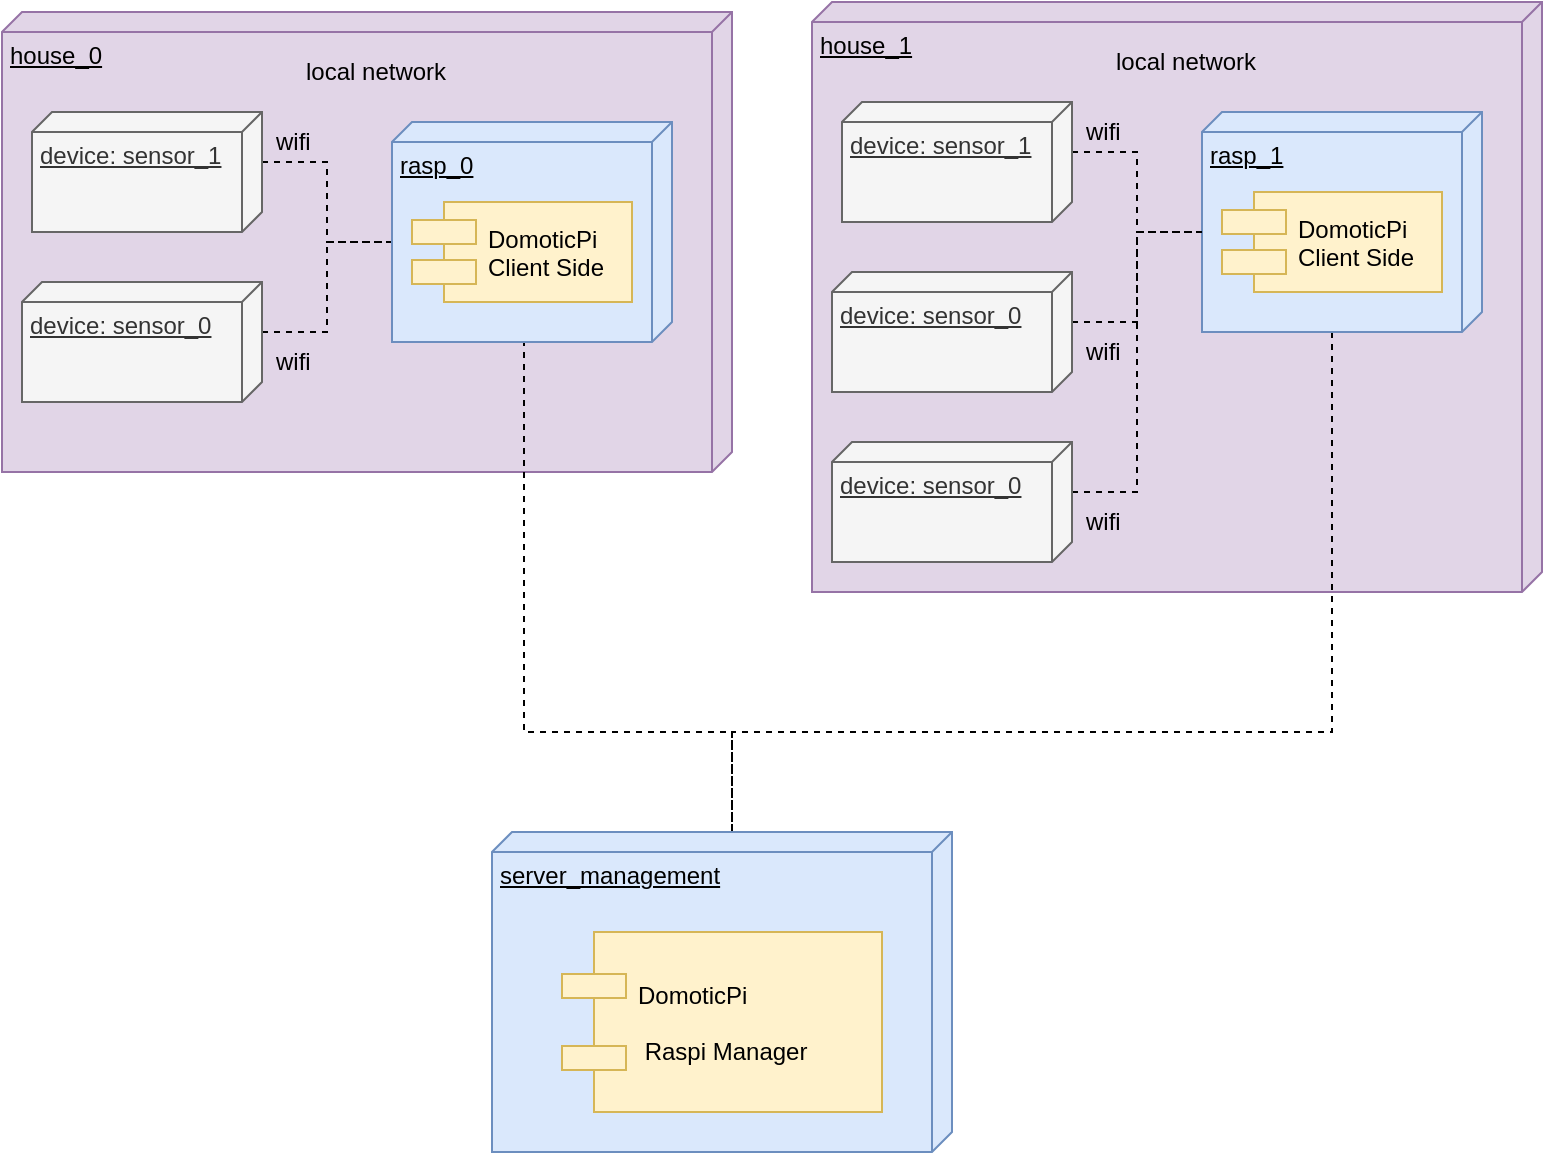 <mxfile version="12.1.0" type="device" pages="1"><diagram name="Page-1" id="5f0bae14-7c28-e335-631c-24af17079c00"><mxGraphModel dx="1005" dy="452" grid="1" gridSize="10" guides="1" tooltips="1" connect="1" arrows="1" fold="1" page="1" pageScale="1" pageWidth="1100" pageHeight="850" background="#ffffff" math="0" shadow="0"><root><mxCell id="0"/><mxCell id="1" parent="0"/><mxCell id="h_Je-ZKgO5HlVqoz7KS_-7" value="house_0" style="verticalAlign=top;align=left;spacingTop=8;spacingLeft=2;spacingRight=12;shape=cube;size=10;direction=south;fontStyle=4;html=1;fillColor=#e1d5e7;strokeColor=#9673a6;" vertex="1" parent="1"><mxGeometry x="185" y="160" width="365" height="230" as="geometry"/></mxCell><mxCell id="h_Je-ZKgO5HlVqoz7KS_-10" style="edgeStyle=orthogonalEdgeStyle;rounded=0;orthogonalLoop=1;jettySize=auto;html=1;exitX=0;exitY=0;exitDx=25;exitDy=0;exitPerimeter=0;entryX=0;entryY=0;entryDx=60;entryDy=140;entryPerimeter=0;endArrow=none;endFill=0;dashed=1;" edge="1" parent="1" source="h_Je-ZKgO5HlVqoz7KS_-6" target="h_Je-ZKgO5HlVqoz7KS_-8"><mxGeometry relative="1" as="geometry"/></mxCell><mxCell id="h_Je-ZKgO5HlVqoz7KS_-6" value="device: sensor_1" style="verticalAlign=top;align=left;spacingTop=8;spacingLeft=2;spacingRight=12;shape=cube;size=10;direction=south;fontStyle=4;html=1;fillColor=#f5f5f5;strokeColor=#666666;fontColor=#333333;" vertex="1" parent="1"><mxGeometry x="200" y="210" width="115" height="60" as="geometry"/></mxCell><mxCell id="h_Je-ZKgO5HlVqoz7KS_-12" style="edgeStyle=orthogonalEdgeStyle;rounded=0;orthogonalLoop=1;jettySize=auto;html=1;exitX=0;exitY=0;exitDx=25;exitDy=0;exitPerimeter=0;entryX=0;entryY=0;entryDx=60;entryDy=140;entryPerimeter=0;endArrow=none;endFill=0;dashed=1;" edge="1" parent="1" source="h_Je-ZKgO5HlVqoz7KS_-1" target="h_Je-ZKgO5HlVqoz7KS_-8"><mxGeometry relative="1" as="geometry"/></mxCell><mxCell id="h_Je-ZKgO5HlVqoz7KS_-1" value="device: sensor_0" style="verticalAlign=top;align=left;spacingTop=8;spacingLeft=2;spacingRight=12;shape=cube;size=10;direction=south;fontStyle=4;html=1;fillColor=#f5f5f5;strokeColor=#666666;fontColor=#333333;" vertex="1" parent="1"><mxGeometry x="195" y="295" width="120" height="60" as="geometry"/></mxCell><mxCell id="h_Je-ZKgO5HlVqoz7KS_-31" style="edgeStyle=orthogonalEdgeStyle;rounded=0;orthogonalLoop=1;jettySize=auto;html=1;exitX=0;exitY=0;exitDx=110;exitDy=75;exitPerimeter=0;entryX=0;entryY=0;entryDx=0;entryDy=110;entryPerimeter=0;endArrow=none;endFill=0;dashed=1;" edge="1" parent="1" source="h_Je-ZKgO5HlVqoz7KS_-8" target="h_Je-ZKgO5HlVqoz7KS_-29"><mxGeometry relative="1" as="geometry"><Array as="points"><mxPoint x="446" y="520"/><mxPoint x="550" y="520"/></Array></mxGeometry></mxCell><mxCell id="h_Je-ZKgO5HlVqoz7KS_-8" value="rasp_0" style="verticalAlign=top;align=left;spacingTop=8;spacingLeft=2;spacingRight=12;shape=cube;size=10;direction=south;fontStyle=4;html=1;fillColor=#dae8fc;strokeColor=#6c8ebf;" vertex="1" parent="1"><mxGeometry x="380" y="215" width="140" height="110" as="geometry"/></mxCell><mxCell id="h_Je-ZKgO5HlVqoz7KS_-9" value="DomoticPi&#10;Client Side" style="shape=component;align=left;spacingLeft=36;fillColor=#fff2cc;strokeColor=#d6b656;" vertex="1" parent="1"><mxGeometry x="390" y="255" width="110" height="50" as="geometry"/></mxCell><mxCell id="h_Je-ZKgO5HlVqoz7KS_-13" value="wifi" style="text;html=1;resizable=0;points=[];autosize=1;align=left;verticalAlign=top;spacingTop=-4;" vertex="1" parent="1"><mxGeometry x="320" y="215" width="30" height="20" as="geometry"/></mxCell><mxCell id="h_Je-ZKgO5HlVqoz7KS_-14" value="wifi" style="text;html=1;resizable=0;points=[];autosize=1;align=left;verticalAlign=top;spacingTop=-4;" vertex="1" parent="1"><mxGeometry x="320" y="325" width="30" height="20" as="geometry"/></mxCell><mxCell id="h_Je-ZKgO5HlVqoz7KS_-15" value="local network" style="text;html=1;resizable=0;points=[];autosize=1;align=left;verticalAlign=top;spacingTop=-4;" vertex="1" parent="1"><mxGeometry x="335" y="180" width="90" height="20" as="geometry"/></mxCell><mxCell id="h_Je-ZKgO5HlVqoz7KS_-16" value="house_1" style="verticalAlign=top;align=left;spacingTop=8;spacingLeft=2;spacingRight=12;shape=cube;size=10;direction=south;fontStyle=4;html=1;fillColor=#e1d5e7;strokeColor=#9673a6;" vertex="1" parent="1"><mxGeometry x="590" y="155" width="365" height="295" as="geometry"/></mxCell><mxCell id="h_Je-ZKgO5HlVqoz7KS_-17" style="edgeStyle=orthogonalEdgeStyle;rounded=0;orthogonalLoop=1;jettySize=auto;html=1;exitX=0;exitY=0;exitDx=25;exitDy=0;exitPerimeter=0;entryX=0;entryY=0;entryDx=60;entryDy=140;entryPerimeter=0;endArrow=none;endFill=0;dashed=1;" edge="1" parent="1" source="h_Je-ZKgO5HlVqoz7KS_-18" target="h_Je-ZKgO5HlVqoz7KS_-21"><mxGeometry relative="1" as="geometry"/></mxCell><mxCell id="h_Je-ZKgO5HlVqoz7KS_-18" value="device: sensor_1" style="verticalAlign=top;align=left;spacingTop=8;spacingLeft=2;spacingRight=12;shape=cube;size=10;direction=south;fontStyle=4;html=1;fillColor=#f5f5f5;strokeColor=#666666;fontColor=#333333;" vertex="1" parent="1"><mxGeometry x="605" y="205" width="115" height="60" as="geometry"/></mxCell><mxCell id="h_Je-ZKgO5HlVqoz7KS_-19" style="edgeStyle=orthogonalEdgeStyle;rounded=0;orthogonalLoop=1;jettySize=auto;html=1;exitX=0;exitY=0;exitDx=25;exitDy=0;exitPerimeter=0;entryX=0;entryY=0;entryDx=60;entryDy=140;entryPerimeter=0;endArrow=none;endFill=0;dashed=1;" edge="1" parent="1" source="h_Je-ZKgO5HlVqoz7KS_-20" target="h_Je-ZKgO5HlVqoz7KS_-21"><mxGeometry relative="1" as="geometry"/></mxCell><mxCell id="h_Je-ZKgO5HlVqoz7KS_-20" value="device: sensor_0" style="verticalAlign=top;align=left;spacingTop=8;spacingLeft=2;spacingRight=12;shape=cube;size=10;direction=south;fontStyle=4;html=1;fillColor=#f5f5f5;strokeColor=#666666;fontColor=#333333;" vertex="1" parent="1"><mxGeometry x="600" y="290" width="120" height="60" as="geometry"/></mxCell><mxCell id="h_Je-ZKgO5HlVqoz7KS_-32" style="edgeStyle=orthogonalEdgeStyle;rounded=0;orthogonalLoop=1;jettySize=auto;html=1;exitX=0;exitY=0;exitDx=110;exitDy=75;exitPerimeter=0;entryX=0;entryY=0;entryDx=0;entryDy=110;entryPerimeter=0;endArrow=none;endFill=0;dashed=1;" edge="1" parent="1" source="h_Je-ZKgO5HlVqoz7KS_-21" target="h_Je-ZKgO5HlVqoz7KS_-29"><mxGeometry relative="1" as="geometry"><Array as="points"><mxPoint x="850" y="520"/><mxPoint x="550" y="520"/></Array></mxGeometry></mxCell><mxCell id="h_Je-ZKgO5HlVqoz7KS_-21" value="rasp_1" style="verticalAlign=top;align=left;spacingTop=8;spacingLeft=2;spacingRight=12;shape=cube;size=10;direction=south;fontStyle=4;html=1;fillColor=#dae8fc;strokeColor=#6c8ebf;" vertex="1" parent="1"><mxGeometry x="785" y="210" width="140" height="110" as="geometry"/></mxCell><mxCell id="h_Je-ZKgO5HlVqoz7KS_-22" value="DomoticPi &#10;Client Side" style="shape=component;align=left;spacingLeft=36;fillColor=#fff2cc;strokeColor=#d6b656;" vertex="1" parent="1"><mxGeometry x="795" y="250" width="110" height="50" as="geometry"/></mxCell><mxCell id="h_Je-ZKgO5HlVqoz7KS_-23" value="wifi" style="text;html=1;resizable=0;points=[];autosize=1;align=left;verticalAlign=top;spacingTop=-4;" vertex="1" parent="1"><mxGeometry x="725" y="210" width="30" height="20" as="geometry"/></mxCell><mxCell id="h_Je-ZKgO5HlVqoz7KS_-24" value="wifi" style="text;html=1;resizable=0;points=[];autosize=1;align=left;verticalAlign=top;spacingTop=-4;" vertex="1" parent="1"><mxGeometry x="725" y="320" width="30" height="20" as="geometry"/></mxCell><mxCell id="h_Je-ZKgO5HlVqoz7KS_-25" value="local network" style="text;html=1;resizable=0;points=[];autosize=1;align=left;verticalAlign=top;spacingTop=-4;" vertex="1" parent="1"><mxGeometry x="740" y="175" width="90" height="20" as="geometry"/></mxCell><mxCell id="h_Je-ZKgO5HlVqoz7KS_-27" style="edgeStyle=orthogonalEdgeStyle;rounded=0;orthogonalLoop=1;jettySize=auto;html=1;exitX=0;exitY=0;exitDx=25;exitDy=0;exitPerimeter=0;entryX=0;entryY=0;entryDx=60;entryDy=140;entryPerimeter=0;endArrow=none;endFill=0;dashed=1;" edge="1" parent="1" source="h_Je-ZKgO5HlVqoz7KS_-26" target="h_Je-ZKgO5HlVqoz7KS_-21"><mxGeometry relative="1" as="geometry"/></mxCell><mxCell id="h_Je-ZKgO5HlVqoz7KS_-26" value="device: sensor_0" style="verticalAlign=top;align=left;spacingTop=8;spacingLeft=2;spacingRight=12;shape=cube;size=10;direction=south;fontStyle=4;html=1;fillColor=#f5f5f5;strokeColor=#666666;fontColor=#333333;" vertex="1" parent="1"><mxGeometry x="600" y="375" width="120" height="60" as="geometry"/></mxCell><mxCell id="h_Je-ZKgO5HlVqoz7KS_-28" value="wifi" style="text;html=1;resizable=0;points=[];autosize=1;align=left;verticalAlign=top;spacingTop=-4;" vertex="1" parent="1"><mxGeometry x="725" y="404.5" width="30" height="20" as="geometry"/></mxCell><mxCell id="h_Je-ZKgO5HlVqoz7KS_-29" value="server_management" style="verticalAlign=top;align=left;spacingTop=8;spacingLeft=2;spacingRight=12;shape=cube;size=10;direction=south;fontStyle=4;html=1;fillColor=#dae8fc;strokeColor=#6c8ebf;" vertex="1" parent="1"><mxGeometry x="430" y="570" width="230" height="160" as="geometry"/></mxCell><mxCell id="h_Je-ZKgO5HlVqoz7KS_-30" value="DomoticPi&#10;&#10; Raspi Manager" style="shape=component;align=left;spacingLeft=36;fillColor=#fff2cc;strokeColor=#d6b656;" vertex="1" parent="1"><mxGeometry x="465" y="620" width="160" height="90" as="geometry"/></mxCell></root></mxGraphModel></diagram></mxfile>